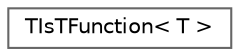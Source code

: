 digraph "Graphical Class Hierarchy"
{
 // INTERACTIVE_SVG=YES
 // LATEX_PDF_SIZE
  bgcolor="transparent";
  edge [fontname=Helvetica,fontsize=10,labelfontname=Helvetica,labelfontsize=10];
  node [fontname=Helvetica,fontsize=10,shape=box,height=0.2,width=0.4];
  rankdir="LR";
  Node0 [id="Node000000",label="TIsTFunction\< T \>",height=0.2,width=0.4,color="grey40", fillcolor="white", style="filled",URL="$da/d06/structTIsTFunction.html",tooltip="Traits class which checks if T is a TFunction<> type."];
}
